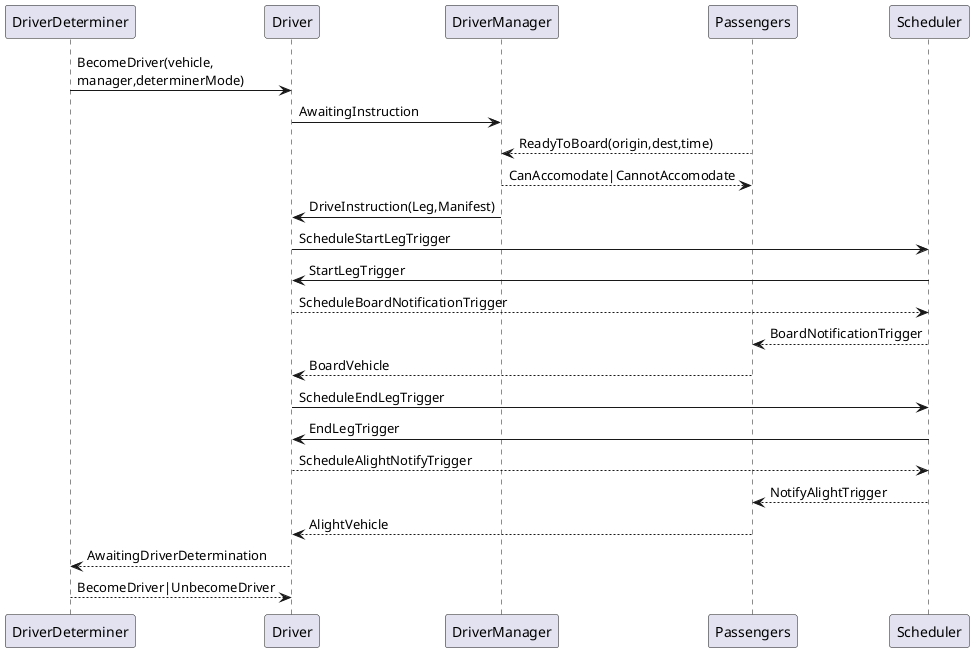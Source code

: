@startuml
DriverDeterminer -> Driver: BecomeDriver(vehicle,\nmanager,determinerMode)
Driver -> DriverManager: AwaitingInstruction
Passengers --> DriverManager: ReadyToBoard(origin,dest,time)
DriverManager --> Passengers: CanAccomodate|CannotAccomodate
DriverManager -> Driver: DriveInstruction(Leg,Manifest)
Driver -> Scheduler: ScheduleStartLegTrigger
Scheduler -> Driver: StartLegTrigger
Driver --> Scheduler: ScheduleBoardNotificationTrigger
Scheduler --> Passengers: BoardNotificationTrigger
Passengers --> Driver: BoardVehicle
Driver -> Scheduler: ScheduleEndLegTrigger
Scheduler -> Driver: EndLegTrigger
Driver --> Scheduler: ScheduleAlightNotifyTrigger
Scheduler --> Passengers: NotifyAlightTrigger
Passengers --> Driver: AlightVehicle
Driver --> DriverDeterminer: AwaitingDriverDetermination
DriverDeterminer --> Driver: BecomeDriver|UnbecomeDriver
@enduml